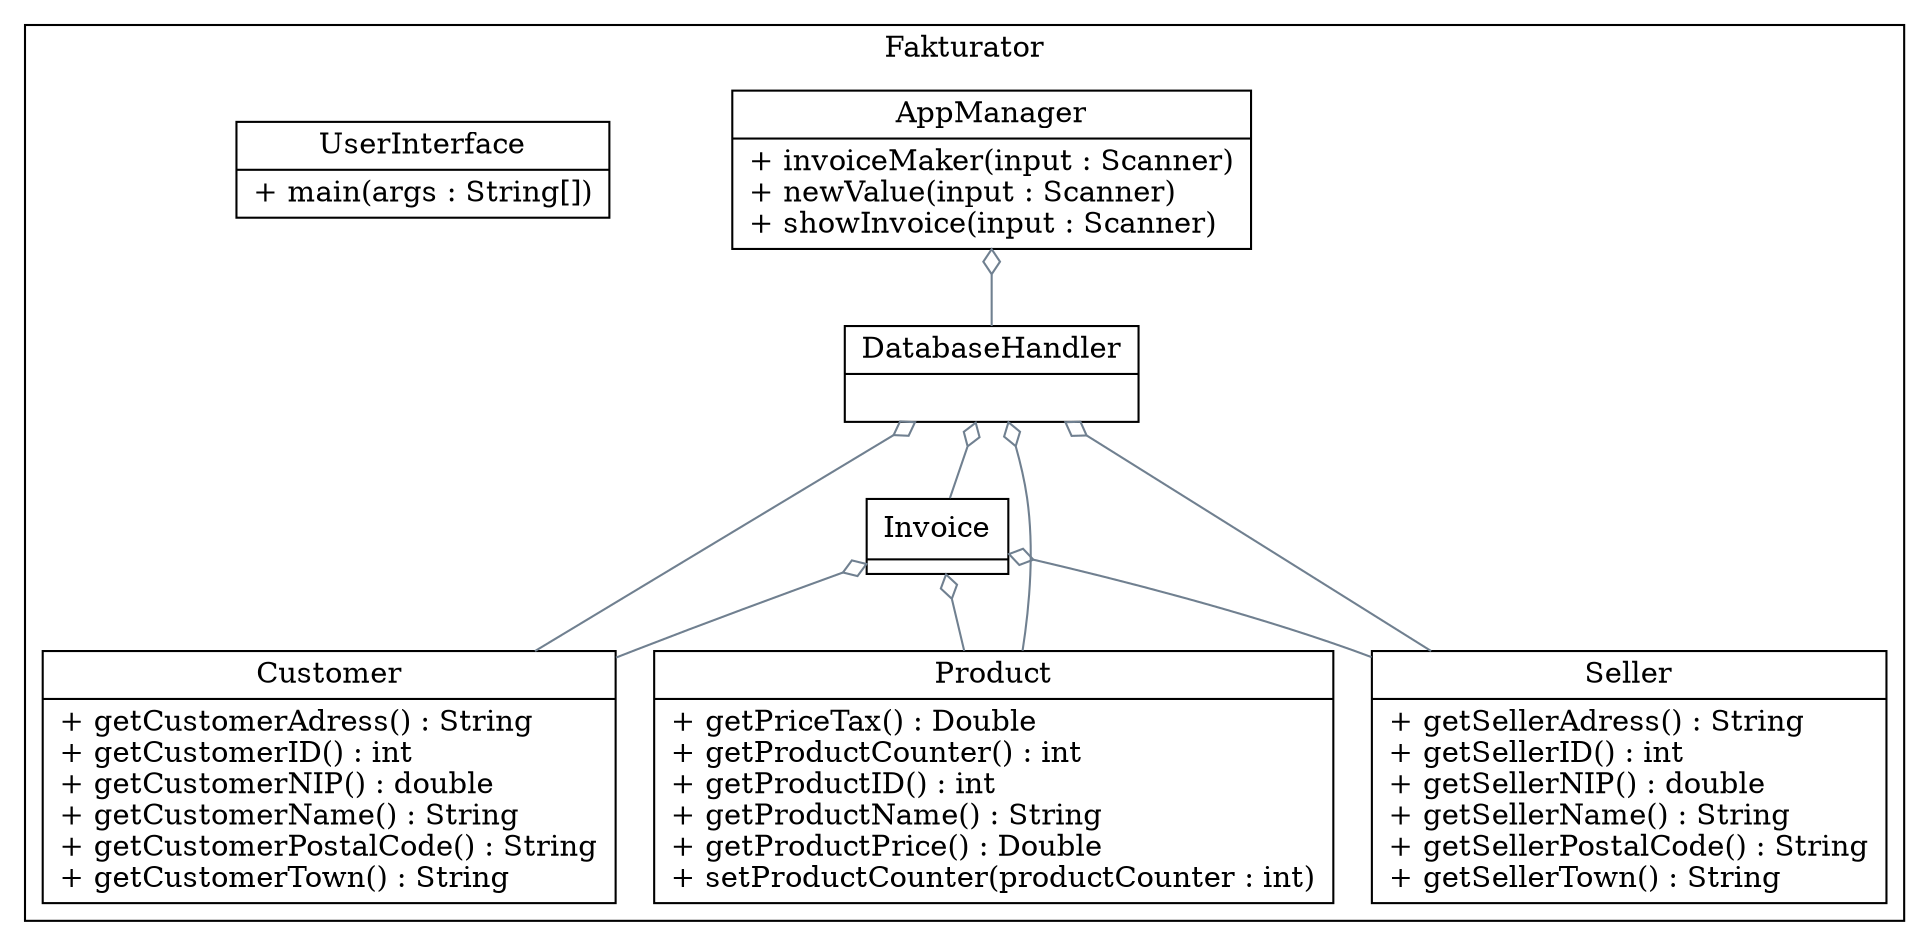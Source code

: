 digraph domain {
  edge [ fontsize = 11 ];
  node [ shape=record ];
  subgraph cluster_0 {
    label = "Fakturator";
    AppManager [ label = "{AppManager | + invoiceMaker(input : Scanner)\l+ newValue(input : Scanner)\l+ showInvoice(input : Scanner)\l}" ] 
    Customer [ label = "{Customer | + getCustomerAdress() : String\l+ getCustomerID() : int\l+ getCustomerNIP() : double\l+ getCustomerName() : String\l+ getCustomerPostalCode() : String\l+ getCustomerTown() : String\l}" ] 
    DatabaseHandler [ label = "{DatabaseHandler | }" ] 
    Invoice [ label = "{Invoice | + getCustomer() : Customer\l+ getDate() : String\l+ getProducts() : ArrayList<Product>\l+ getSeller() : Seller\l+ setCustomer(customer : Customer)\l+ setDate(date : String)\l+ setProducts(product : Product, input : Scanner)\l+ setSeller(seller : Seller)\l}" ] 
    Product [ label = "{Product | + getPriceTax() : Double\l+ getProductCounter() : int\l+ getProductID() : int\l+ getProductName() : String\l+ getProductPrice() : Double\l+ setProductCounter(productCounter : int)\l}" ] 
    Seller [ label = "{Seller | + getSellerAdress() : String\l+ getSellerID() : int\l+ getSellerNIP() : double\l+ getSellerName() : String\l+ getSellerPostalCode() : String\l+ getSellerTown() : String\l}" ] 
    UserInterface [ label = "{UserInterface | + main(args : String[])\l}" ] 
  }
  DatabaseHandler -> Customer [ dir=back arrowtail=odiamond color=slategray];
  DatabaseHandler -> Seller [ dir=back arrowtail=odiamond color=slategray];
  Invoice -> Product [ dir=back arrowtail=odiamond color=slategray];
  Invoice -> Customer [ dir=back arrowtail=odiamond color=slategray];
  DatabaseHandler -> Product [ dir=back arrowtail=odiamond color=slategray];
  AppManager -> DatabaseHandler [ dir=back arrowtail=odiamond color=slategray];
  DatabaseHandler -> Invoice [ dir=back arrowtail=odiamond color=slategray];
  Invoice -> Seller [ dir=back arrowtail=odiamond color=slategray];
}